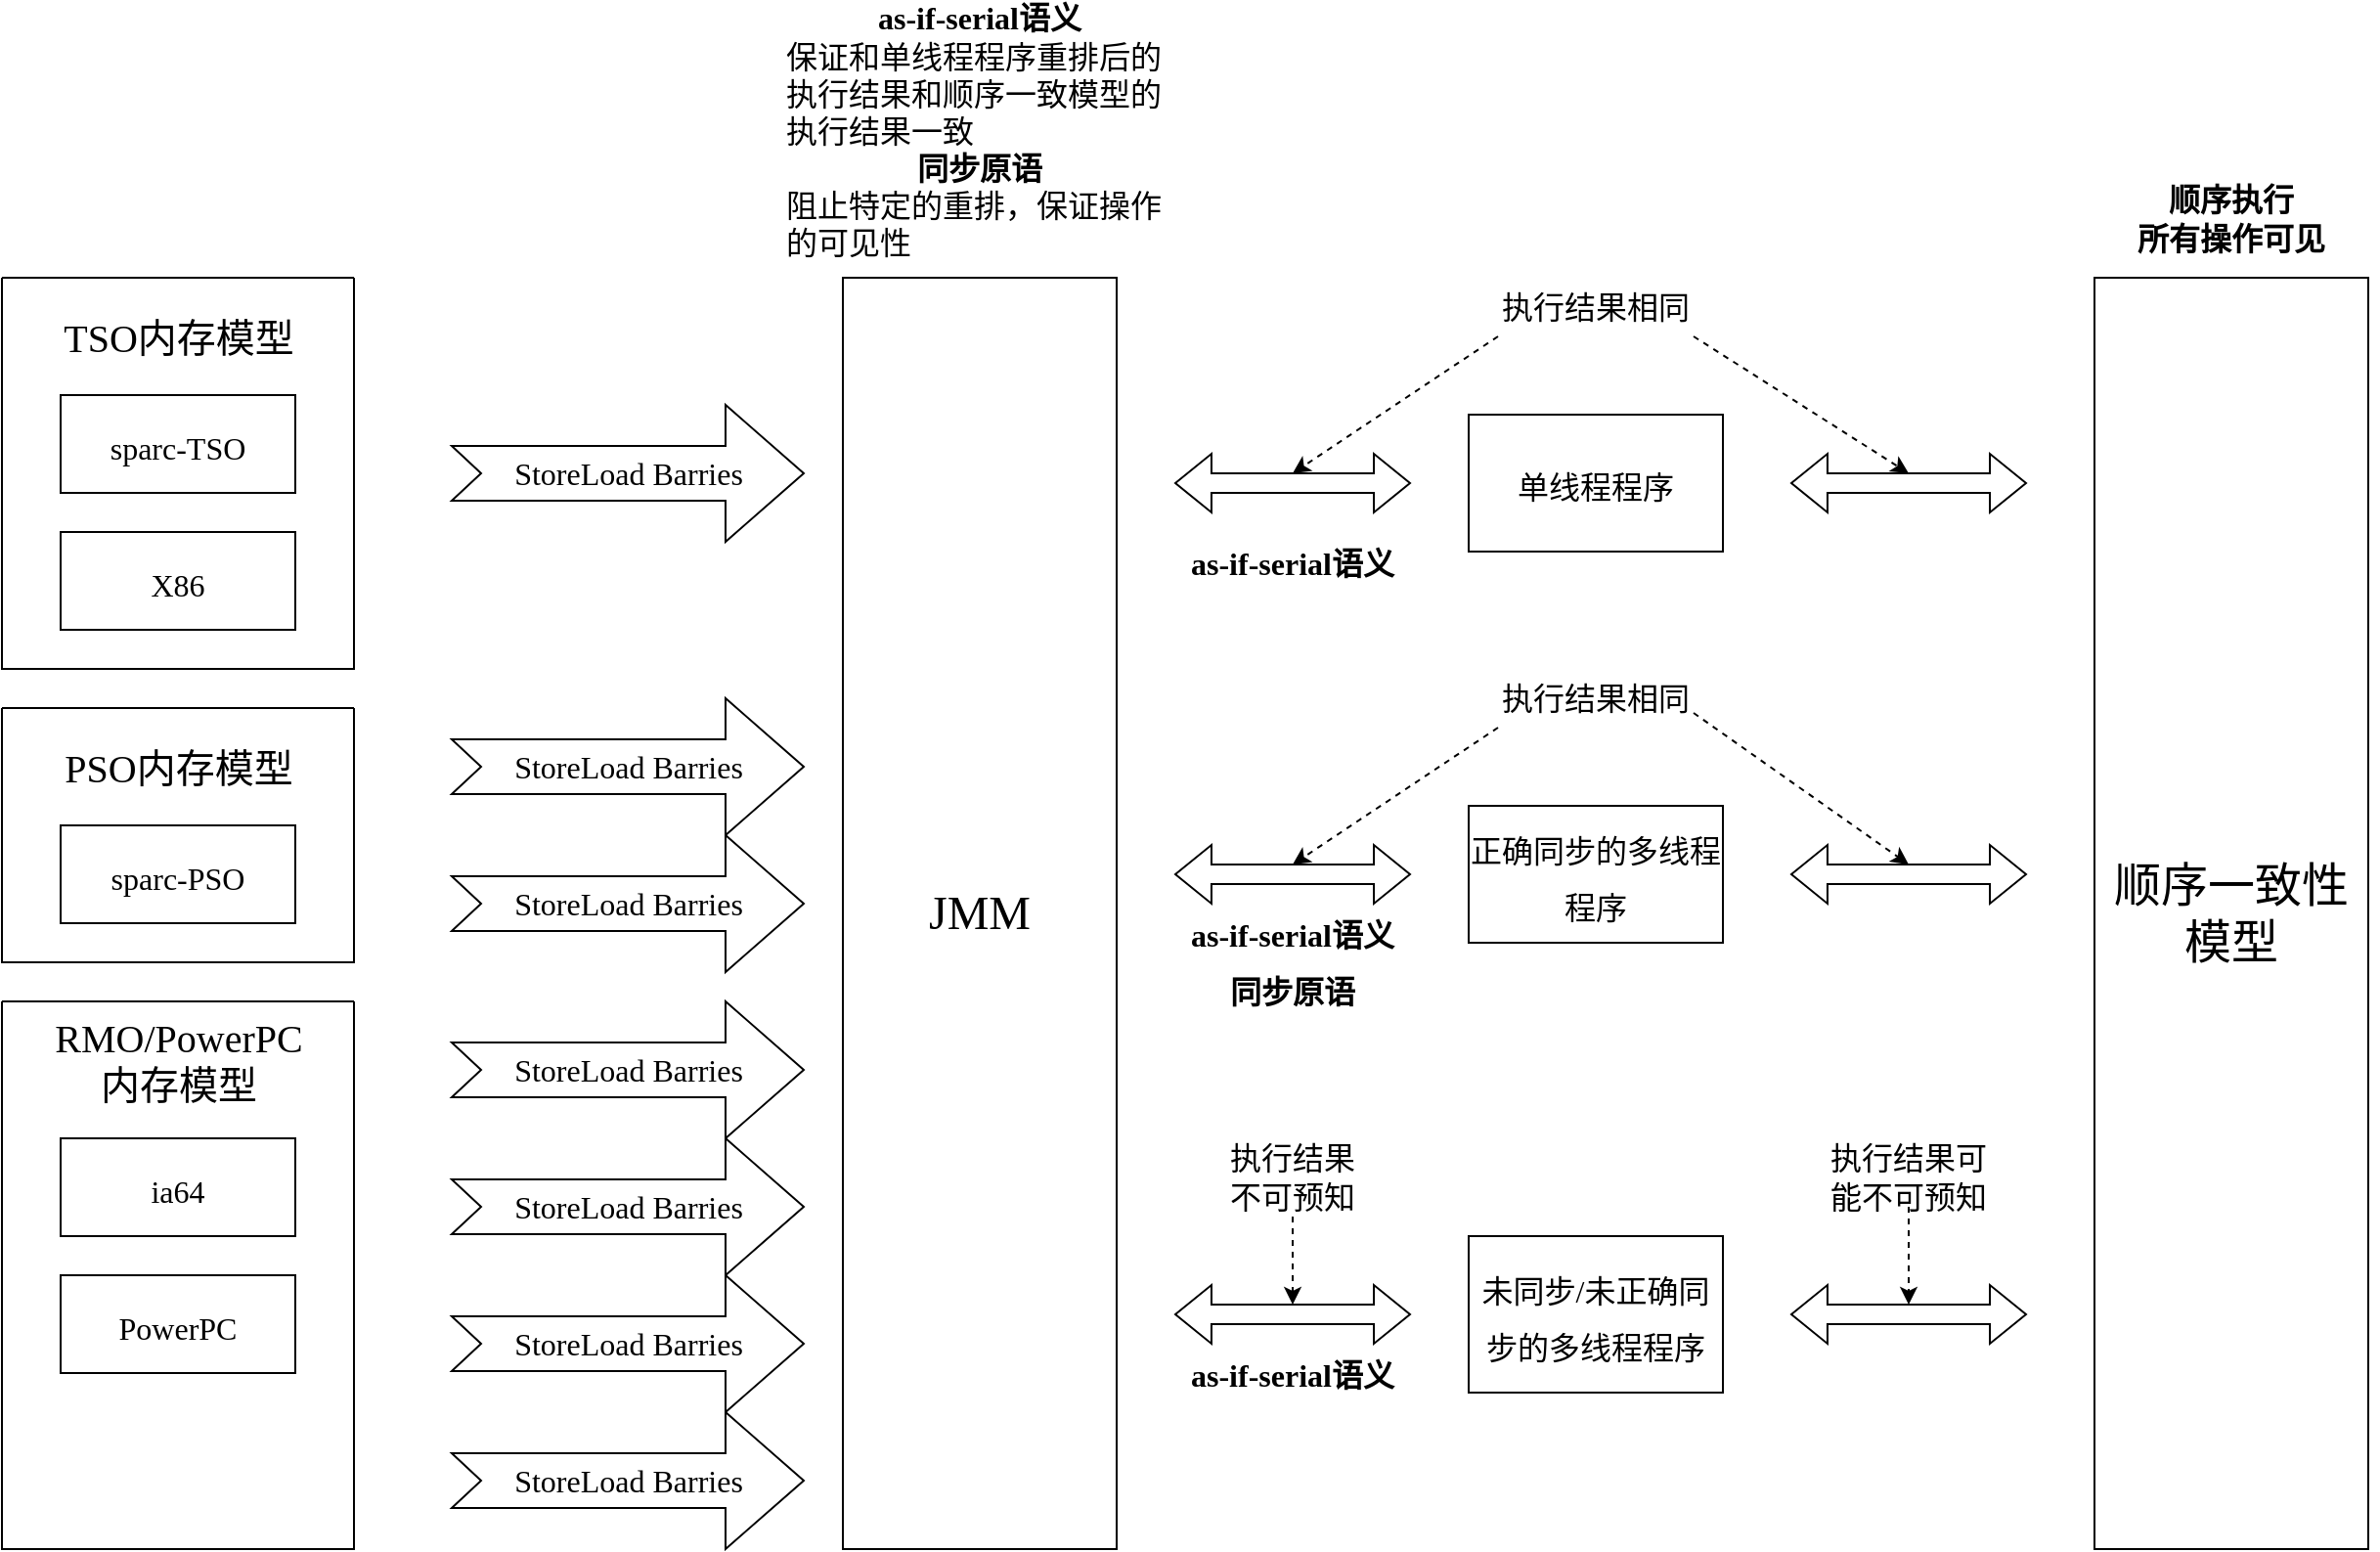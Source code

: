 <mxfile version="17.4.2" type="device"><diagram id="tBASCIjVzCDkyUjpwG1J" name="第 1 页"><mxGraphModel dx="1673" dy="820" grid="1" gridSize="10" guides="1" tooltips="1" connect="1" arrows="1" fold="1" page="1" pageScale="1" pageWidth="827" pageHeight="1169" math="0" shadow="0"><root><mxCell id="0"/><mxCell id="1" parent="0"/><mxCell id="JzRmkhB5wmmP6QNWx6sN-1" value="" style="swimlane;startSize=0;" vertex="1" parent="1"><mxGeometry x="280" y="240" width="180" height="200" as="geometry"/></mxCell><mxCell id="JzRmkhB5wmmP6QNWx6sN-3" value="&lt;font style=&quot;font-size: 20px&quot; face=&quot;Times New Roman&quot;&gt;TSO内存模型&lt;/font&gt;" style="text;html=1;align=center;verticalAlign=middle;resizable=0;points=[];autosize=1;strokeColor=none;fillColor=none;" vertex="1" parent="JzRmkhB5wmmP6QNWx6sN-1"><mxGeometry x="25" y="20" width="130" height="20" as="geometry"/></mxCell><mxCell id="JzRmkhB5wmmP6QNWx6sN-4" value="&lt;font face=&quot;Times New Roman&quot; style=&quot;font-size: 16px&quot;&gt;sparc-TSO&lt;/font&gt;" style="rounded=0;whiteSpace=wrap;html=1;fontSize=20;" vertex="1" parent="JzRmkhB5wmmP6QNWx6sN-1"><mxGeometry x="30" y="60" width="120" height="50" as="geometry"/></mxCell><mxCell id="JzRmkhB5wmmP6QNWx6sN-5" value="&lt;font face=&quot;Times New Roman&quot; style=&quot;font-size: 16px&quot;&gt;X86&lt;/font&gt;" style="rounded=0;whiteSpace=wrap;html=1;fontSize=20;" vertex="1" parent="JzRmkhB5wmmP6QNWx6sN-1"><mxGeometry x="30" y="130" width="120" height="50" as="geometry"/></mxCell><mxCell id="JzRmkhB5wmmP6QNWx6sN-6" value="" style="swimlane;startSize=0;" vertex="1" parent="1"><mxGeometry x="280" y="460" width="180" height="130" as="geometry"/></mxCell><mxCell id="JzRmkhB5wmmP6QNWx6sN-7" value="&lt;font style=&quot;font-size: 20px&quot; face=&quot;Times New Roman&quot;&gt;PSO内存模型&lt;/font&gt;" style="text;html=1;align=center;verticalAlign=middle;resizable=0;points=[];autosize=1;strokeColor=none;fillColor=none;" vertex="1" parent="JzRmkhB5wmmP6QNWx6sN-6"><mxGeometry x="25" y="20" width="130" height="20" as="geometry"/></mxCell><mxCell id="JzRmkhB5wmmP6QNWx6sN-8" value="&lt;font face=&quot;Times New Roman&quot; style=&quot;font-size: 16px&quot;&gt;sparc-PSO&lt;/font&gt;" style="rounded=0;whiteSpace=wrap;html=1;fontSize=20;" vertex="1" parent="JzRmkhB5wmmP6QNWx6sN-6"><mxGeometry x="30" y="60" width="120" height="50" as="geometry"/></mxCell><mxCell id="JzRmkhB5wmmP6QNWx6sN-10" value="" style="swimlane;startSize=0;" vertex="1" parent="1"><mxGeometry x="280" y="610" width="180" height="280" as="geometry"/></mxCell><mxCell id="JzRmkhB5wmmP6QNWx6sN-11" value="&lt;font style=&quot;font-size: 20px&quot; face=&quot;Times New Roman&quot;&gt;RMO/PowerPC&lt;br&gt;内存模型&lt;/font&gt;" style="text;html=1;align=center;verticalAlign=middle;resizable=0;points=[];autosize=1;strokeColor=none;fillColor=none;" vertex="1" parent="JzRmkhB5wmmP6QNWx6sN-10"><mxGeometry x="20" y="10" width="140" height="40" as="geometry"/></mxCell><mxCell id="JzRmkhB5wmmP6QNWx6sN-12" value="&lt;font face=&quot;Times New Roman&quot; style=&quot;font-size: 16px&quot;&gt;ia64&lt;/font&gt;" style="rounded=0;whiteSpace=wrap;html=1;fontSize=20;" vertex="1" parent="JzRmkhB5wmmP6QNWx6sN-10"><mxGeometry x="30" y="70" width="120" height="50" as="geometry"/></mxCell><mxCell id="JzRmkhB5wmmP6QNWx6sN-13" value="&lt;font face=&quot;Times New Roman&quot; style=&quot;font-size: 16px&quot;&gt;PowerPC&lt;/font&gt;" style="rounded=0;whiteSpace=wrap;html=1;fontSize=20;" vertex="1" parent="JzRmkhB5wmmP6QNWx6sN-10"><mxGeometry x="30" y="140" width="120" height="50" as="geometry"/></mxCell><mxCell id="JzRmkhB5wmmP6QNWx6sN-14" value="StoreLoad Barries" style="html=1;shadow=0;dashed=0;align=center;verticalAlign=middle;shape=mxgraph.arrows2.arrow;dy=0.6;dx=40;notch=15;fontFamily=Times New Roman;fontSize=16;" vertex="1" parent="1"><mxGeometry x="510" y="305" width="180" height="70" as="geometry"/></mxCell><mxCell id="JzRmkhB5wmmP6QNWx6sN-15" value="StoreLoad Barries" style="html=1;shadow=0;dashed=0;align=center;verticalAlign=middle;shape=mxgraph.arrows2.arrow;dy=0.6;dx=40;notch=15;fontFamily=Times New Roman;fontSize=16;" vertex="1" parent="1"><mxGeometry x="510" y="455" width="180" height="70" as="geometry"/></mxCell><mxCell id="JzRmkhB5wmmP6QNWx6sN-18" value="StoreLoad Barries" style="html=1;shadow=0;dashed=0;align=center;verticalAlign=middle;shape=mxgraph.arrows2.arrow;dy=0.6;dx=40;notch=15;fontFamily=Times New Roman;fontSize=16;" vertex="1" parent="1"><mxGeometry x="510" y="525" width="180" height="70" as="geometry"/></mxCell><mxCell id="JzRmkhB5wmmP6QNWx6sN-22" value="StoreLoad Barries" style="html=1;shadow=0;dashed=0;align=center;verticalAlign=middle;shape=mxgraph.arrows2.arrow;dy=0.6;dx=40;notch=15;fontFamily=Times New Roman;fontSize=16;" vertex="1" parent="1"><mxGeometry x="510" y="610" width="180" height="70" as="geometry"/></mxCell><mxCell id="JzRmkhB5wmmP6QNWx6sN-23" value="StoreLoad Barries" style="html=1;shadow=0;dashed=0;align=center;verticalAlign=middle;shape=mxgraph.arrows2.arrow;dy=0.6;dx=40;notch=15;fontFamily=Times New Roman;fontSize=16;" vertex="1" parent="1"><mxGeometry x="510" y="680" width="180" height="70" as="geometry"/></mxCell><mxCell id="JzRmkhB5wmmP6QNWx6sN-24" value="StoreLoad Barries" style="html=1;shadow=0;dashed=0;align=center;verticalAlign=middle;shape=mxgraph.arrows2.arrow;dy=0.6;dx=40;notch=15;fontFamily=Times New Roman;fontSize=16;" vertex="1" parent="1"><mxGeometry x="510" y="750" width="180" height="70" as="geometry"/></mxCell><mxCell id="JzRmkhB5wmmP6QNWx6sN-25" value="StoreLoad Barries" style="html=1;shadow=0;dashed=0;align=center;verticalAlign=middle;shape=mxgraph.arrows2.arrow;dy=0.6;dx=40;notch=15;fontFamily=Times New Roman;fontSize=16;" vertex="1" parent="1"><mxGeometry x="510" y="820" width="180" height="70" as="geometry"/></mxCell><mxCell id="JzRmkhB5wmmP6QNWx6sN-26" value="&lt;font style=&quot;font-size: 24px&quot;&gt;JMM&lt;br&gt;&lt;/font&gt;" style="rounded=0;whiteSpace=wrap;html=1;fontFamily=Times New Roman;fontSize=16;" vertex="1" parent="1"><mxGeometry x="710" y="240" width="140" height="650" as="geometry"/></mxCell><mxCell id="JzRmkhB5wmmP6QNWx6sN-27" value="&lt;span style=&quot;font-size: 24px&quot;&gt;顺序一致性模型&lt;/span&gt;" style="rounded=0;whiteSpace=wrap;html=1;fontFamily=Times New Roman;fontSize=16;" vertex="1" parent="1"><mxGeometry x="1350" y="240" width="140" height="650" as="geometry"/></mxCell><mxCell id="JzRmkhB5wmmP6QNWx6sN-29" value="&lt;font style=&quot;font-size: 16px&quot;&gt;单线程程序&lt;/font&gt;" style="rounded=0;whiteSpace=wrap;html=1;fontFamily=Times New Roman;fontSize=24;" vertex="1" parent="1"><mxGeometry x="1030" y="310" width="130" height="70" as="geometry"/></mxCell><mxCell id="JzRmkhB5wmmP6QNWx6sN-30" value="&lt;font style=&quot;font-size: 16px&quot;&gt;正确同步的多线程程序&lt;/font&gt;" style="rounded=0;whiteSpace=wrap;html=1;fontFamily=Times New Roman;fontSize=24;" vertex="1" parent="1"><mxGeometry x="1030" y="510" width="130" height="70" as="geometry"/></mxCell><mxCell id="JzRmkhB5wmmP6QNWx6sN-31" value="&lt;span style=&quot;font-size: 16px&quot;&gt;未同步/未正确同步的多线程程序&lt;/span&gt;" style="rounded=0;whiteSpace=wrap;html=1;fontFamily=Times New Roman;fontSize=24;" vertex="1" parent="1"><mxGeometry x="1030" y="730" width="130" height="80" as="geometry"/></mxCell><mxCell id="JzRmkhB5wmmP6QNWx6sN-55" style="edgeStyle=none;rounded=0;orthogonalLoop=1;jettySize=auto;html=1;exitX=0;exitY=1;exitDx=0;exitDy=0;entryX=0;entryY=0;entryDx=60;entryDy=10;entryPerimeter=0;dashed=1;fontFamily=Times New Roman;fontSize=16;" edge="1" parent="1" source="JzRmkhB5wmmP6QNWx6sN-38" target="JzRmkhB5wmmP6QNWx6sN-49"><mxGeometry relative="1" as="geometry"/></mxCell><mxCell id="JzRmkhB5wmmP6QNWx6sN-56" style="edgeStyle=none;rounded=0;orthogonalLoop=1;jettySize=auto;html=1;exitX=1;exitY=1;exitDx=0;exitDy=0;entryX=0;entryY=0;entryDx=60;entryDy=10;entryPerimeter=0;dashed=1;fontFamily=Times New Roman;fontSize=16;" edge="1" parent="1" source="JzRmkhB5wmmP6QNWx6sN-38" target="JzRmkhB5wmmP6QNWx6sN-50"><mxGeometry relative="1" as="geometry"/></mxCell><mxCell id="JzRmkhB5wmmP6QNWx6sN-38" value="执行结果相同" style="text;html=1;strokeColor=none;fillColor=none;align=center;verticalAlign=middle;whiteSpace=wrap;rounded=0;fontFamily=Times New Roman;fontSize=16;" vertex="1" parent="1"><mxGeometry x="1045" y="240" width="100" height="30" as="geometry"/></mxCell><mxCell id="JzRmkhB5wmmP6QNWx6sN-57" style="edgeStyle=none;rounded=0;orthogonalLoop=1;jettySize=auto;html=1;exitX=0;exitY=1;exitDx=0;exitDy=0;entryX=0;entryY=0;entryDx=60;entryDy=10;entryPerimeter=0;dashed=1;fontFamily=Times New Roman;fontSize=16;" edge="1" parent="1" source="JzRmkhB5wmmP6QNWx6sN-46" target="JzRmkhB5wmmP6QNWx6sN-51"><mxGeometry relative="1" as="geometry"/></mxCell><mxCell id="JzRmkhB5wmmP6QNWx6sN-58" style="edgeStyle=none;rounded=0;orthogonalLoop=1;jettySize=auto;html=1;exitX=1;exitY=0.75;exitDx=0;exitDy=0;entryX=0;entryY=0;entryDx=60;entryDy=10;entryPerimeter=0;dashed=1;fontFamily=Times New Roman;fontSize=16;" edge="1" parent="1" source="JzRmkhB5wmmP6QNWx6sN-46" target="JzRmkhB5wmmP6QNWx6sN-52"><mxGeometry relative="1" as="geometry"/></mxCell><mxCell id="JzRmkhB5wmmP6QNWx6sN-46" value="执行结果相同" style="text;html=1;strokeColor=none;fillColor=none;align=center;verticalAlign=middle;whiteSpace=wrap;rounded=0;fontFamily=Times New Roman;fontSize=16;" vertex="1" parent="1"><mxGeometry x="1045" y="440" width="100" height="30" as="geometry"/></mxCell><mxCell id="JzRmkhB5wmmP6QNWx6sN-59" style="edgeStyle=none;rounded=0;orthogonalLoop=1;jettySize=auto;html=1;exitX=0.5;exitY=1;exitDx=0;exitDy=0;entryX=0;entryY=0;entryDx=60;entryDy=10;entryPerimeter=0;dashed=1;fontFamily=Times New Roman;fontSize=16;" edge="1" parent="1" source="JzRmkhB5wmmP6QNWx6sN-47" target="JzRmkhB5wmmP6QNWx6sN-53"><mxGeometry relative="1" as="geometry"/></mxCell><mxCell id="JzRmkhB5wmmP6QNWx6sN-47" value="执行结果不可预知" style="text;html=1;strokeColor=none;fillColor=none;align=center;verticalAlign=middle;whiteSpace=wrap;rounded=0;fontFamily=Times New Roman;fontSize=16;" vertex="1" parent="1"><mxGeometry x="905" y="680" width="70" height="40" as="geometry"/></mxCell><mxCell id="JzRmkhB5wmmP6QNWx6sN-60" style="edgeStyle=none;rounded=0;orthogonalLoop=1;jettySize=auto;html=1;exitX=0.5;exitY=1;exitDx=0;exitDy=0;entryX=0;entryY=0;entryDx=60;entryDy=10;entryPerimeter=0;dashed=1;fontFamily=Times New Roman;fontSize=16;" edge="1" parent="1" source="JzRmkhB5wmmP6QNWx6sN-48" target="JzRmkhB5wmmP6QNWx6sN-54"><mxGeometry relative="1" as="geometry"/></mxCell><mxCell id="JzRmkhB5wmmP6QNWx6sN-48" value="执行结果可能不可预知" style="text;html=1;strokeColor=none;fillColor=none;align=center;verticalAlign=middle;whiteSpace=wrap;rounded=0;fontFamily=Times New Roman;fontSize=16;" vertex="1" parent="1"><mxGeometry x="1210" y="685" width="90" height="30" as="geometry"/></mxCell><mxCell id="JzRmkhB5wmmP6QNWx6sN-49" value="" style="shape=doubleArrow;whiteSpace=wrap;html=1;fontFamily=Times New Roman;fontSize=16;arrowWidth=0.333;arrowSize=0.154;" vertex="1" parent="1"><mxGeometry x="880" y="330" width="120" height="30" as="geometry"/></mxCell><mxCell id="JzRmkhB5wmmP6QNWx6sN-50" value="" style="shape=doubleArrow;whiteSpace=wrap;html=1;fontFamily=Times New Roman;fontSize=16;arrowWidth=0.333;arrowSize=0.154;" vertex="1" parent="1"><mxGeometry x="1195" y="330" width="120" height="30" as="geometry"/></mxCell><mxCell id="JzRmkhB5wmmP6QNWx6sN-51" value="" style="shape=doubleArrow;whiteSpace=wrap;html=1;fontFamily=Times New Roman;fontSize=16;arrowWidth=0.333;arrowSize=0.154;" vertex="1" parent="1"><mxGeometry x="880" y="530" width="120" height="30" as="geometry"/></mxCell><mxCell id="JzRmkhB5wmmP6QNWx6sN-52" value="" style="shape=doubleArrow;whiteSpace=wrap;html=1;fontFamily=Times New Roman;fontSize=16;arrowWidth=0.333;arrowSize=0.154;" vertex="1" parent="1"><mxGeometry x="1195" y="530" width="120" height="30" as="geometry"/></mxCell><mxCell id="JzRmkhB5wmmP6QNWx6sN-53" value="" style="shape=doubleArrow;whiteSpace=wrap;html=1;fontFamily=Times New Roman;fontSize=16;arrowWidth=0.333;arrowSize=0.154;" vertex="1" parent="1"><mxGeometry x="880" y="755" width="120" height="30" as="geometry"/></mxCell><mxCell id="JzRmkhB5wmmP6QNWx6sN-54" value="" style="shape=doubleArrow;whiteSpace=wrap;html=1;fontFamily=Times New Roman;fontSize=16;arrowWidth=0.333;arrowSize=0.154;" vertex="1" parent="1"><mxGeometry x="1195" y="755" width="120" height="30" as="geometry"/></mxCell><mxCell id="JzRmkhB5wmmP6QNWx6sN-61" value="&lt;b&gt;同步原语&lt;/b&gt;" style="text;html=1;strokeColor=none;fillColor=none;align=center;verticalAlign=middle;whiteSpace=wrap;rounded=0;fontFamily=Times New Roman;fontSize=16;" vertex="1" parent="1"><mxGeometry x="905" y="590" width="70" height="30" as="geometry"/></mxCell><mxCell id="JzRmkhB5wmmP6QNWx6sN-64" value="&lt;b&gt;as-if-serial语义&lt;br&gt;&lt;div style=&quot;text-align: left&quot;&gt;&lt;span style=&quot;font-weight: normal&quot;&gt;保证和单线程程序重排后的执行结果和顺序一致模型的执行结果一致&lt;/span&gt;&lt;/div&gt;&lt;div&gt;&lt;b style=&quot;font-family: &amp;#34;times new roman&amp;#34;&quot;&gt;同步原语&lt;/b&gt;&lt;br style=&quot;font-weight: 400 ; font-family: &amp;#34;times new roman&amp;#34;&quot;&gt;&lt;div style=&quot;text-align: left ; font-weight: 400 ; font-family: &amp;#34;times new roman&amp;#34;&quot;&gt;阻止特定的重排，保证操作的可见性&lt;/div&gt;&lt;/div&gt;&lt;/b&gt;" style="text;html=1;strokeColor=none;fillColor=none;align=center;verticalAlign=middle;whiteSpace=wrap;rounded=0;fontFamily=Times New Roman;fontSize=16;" vertex="1" parent="1"><mxGeometry x="680" y="100" width="200" height="130" as="geometry"/></mxCell><mxCell id="JzRmkhB5wmmP6QNWx6sN-65" value="&lt;div&gt;&lt;b style=&quot;font-family: &amp;#34;times new roman&amp;#34;&quot;&gt;as-if-serial语义&lt;/b&gt;&lt;/div&gt;" style="text;whiteSpace=wrap;html=1;fontSize=16;fontFamily=Times New Roman;align=center;" vertex="1" parent="1"><mxGeometry x="875" y="370" width="130" height="30" as="geometry"/></mxCell><mxCell id="JzRmkhB5wmmP6QNWx6sN-66" style="edgeStyle=none;rounded=0;orthogonalLoop=1;jettySize=auto;html=1;exitX=0.5;exitY=0;exitDx=0;exitDy=0;dashed=1;fontFamily=Times New Roman;fontSize=16;" edge="1" parent="1" source="JzRmkhB5wmmP6QNWx6sN-65" target="JzRmkhB5wmmP6QNWx6sN-65"><mxGeometry relative="1" as="geometry"/></mxCell><mxCell id="JzRmkhB5wmmP6QNWx6sN-67" value="&lt;div&gt;&lt;b style=&quot;font-family: &amp;#34;times new roman&amp;#34;&quot;&gt;as-if-serial语义&lt;/b&gt;&lt;/div&gt;" style="text;whiteSpace=wrap;html=1;fontSize=16;fontFamily=Times New Roman;align=center;" vertex="1" parent="1"><mxGeometry x="875" y="560" width="130" height="30" as="geometry"/></mxCell><mxCell id="JzRmkhB5wmmP6QNWx6sN-68" value="&lt;div&gt;&lt;b style=&quot;font-family: &amp;#34;times new roman&amp;#34;&quot;&gt;as-if-serial语义&lt;/b&gt;&lt;/div&gt;" style="text;whiteSpace=wrap;html=1;fontSize=16;fontFamily=Times New Roman;align=center;" vertex="1" parent="1"><mxGeometry x="875" y="785" width="130" height="30" as="geometry"/></mxCell><mxCell id="JzRmkhB5wmmP6QNWx6sN-72" value="&lt;b&gt;顺序执行&lt;br&gt;所有操作可见&lt;br&gt;&lt;/b&gt;" style="text;html=1;strokeColor=none;fillColor=none;align=center;verticalAlign=middle;whiteSpace=wrap;rounded=0;fontFamily=Times New Roman;fontSize=16;" vertex="1" parent="1"><mxGeometry x="1345" y="190" width="150" height="40" as="geometry"/></mxCell></root></mxGraphModel></diagram></mxfile>